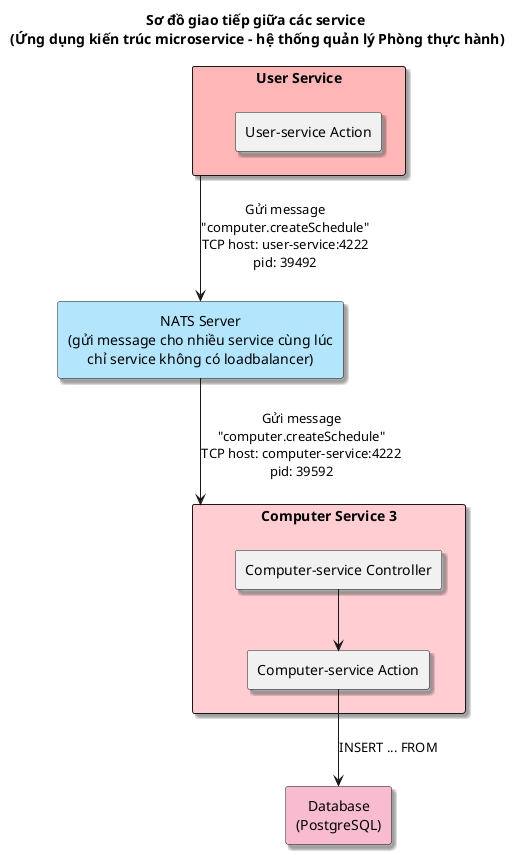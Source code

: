 @startuml microservice_communication
title **Sơ đồ giao tiếp giữa các service** \n(Ứng dụng kiến trúc microservice - hệ thống quản lý Phòng thực hành)

skinparam backgroundColor #FFFFFF
skinparam componentStyle rectangle
skinparam shadowing true
skinparam defaultTextAlignment center

rectangle "User Service" as UserService #FFB6B6 {
  [User-service Action]
}

rectangle "NATS Server\n(gửi message cho nhiều service cùng lúc\nchỉ service không có loadbalancer)" as NATSServer #B3E5FC {
}

rectangle "Computer Service 3" as ComputerService #FFCDD2 {
  [Computer-service Controller]
  [Computer-service Action]
}

rectangle "Database\n(PostgreSQL)" as DB #F8BBD0 {
}

UserService --> NATSServer : Gửi message\n"computer.createSchedule"\nTCP host: user-service:4222\npid: 39492
NATSServer --> ComputerService : Gửi message\n"computer.createSchedule"\nTCP host: computer-service:4222\npid: 39592
[Computer-service Controller] --> [Computer-service Action]
[Computer-service Action] --> DB : INSERT ... FROM

@enduml
